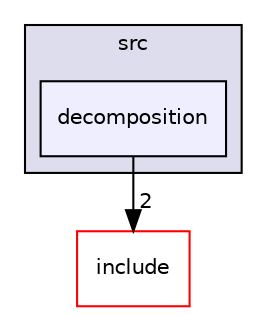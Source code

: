 digraph "src/decomposition" {
  compound=true
  node [ fontsize="10", fontname="Helvetica"];
  edge [ labelfontsize="10", labelfontname="Helvetica"];
  subgraph clusterdir_68267d1309a1af8e8297ef4c3efbcdba {
    graph [ bgcolor="#ddddee", pencolor="black", label="src" fontname="Helvetica", fontsize="10", URL="dir_68267d1309a1af8e8297ef4c3efbcdba.html"]
  dir_813b4b2f13b969e6830ad2ba378eecd5 [shape=box, label="decomposition", style="filled", fillcolor="#eeeeff", pencolor="black", URL="dir_813b4b2f13b969e6830ad2ba378eecd5.html"];
  }
  dir_d44c64559bbebec7f509842c48db8b23 [shape=box label="include" fillcolor="white" style="filled" color="red" URL="dir_d44c64559bbebec7f509842c48db8b23.html"];
  dir_813b4b2f13b969e6830ad2ba378eecd5->dir_d44c64559bbebec7f509842c48db8b23 [headlabel="2", labeldistance=1.5 headhref="dir_000009_000000.html"];
}
